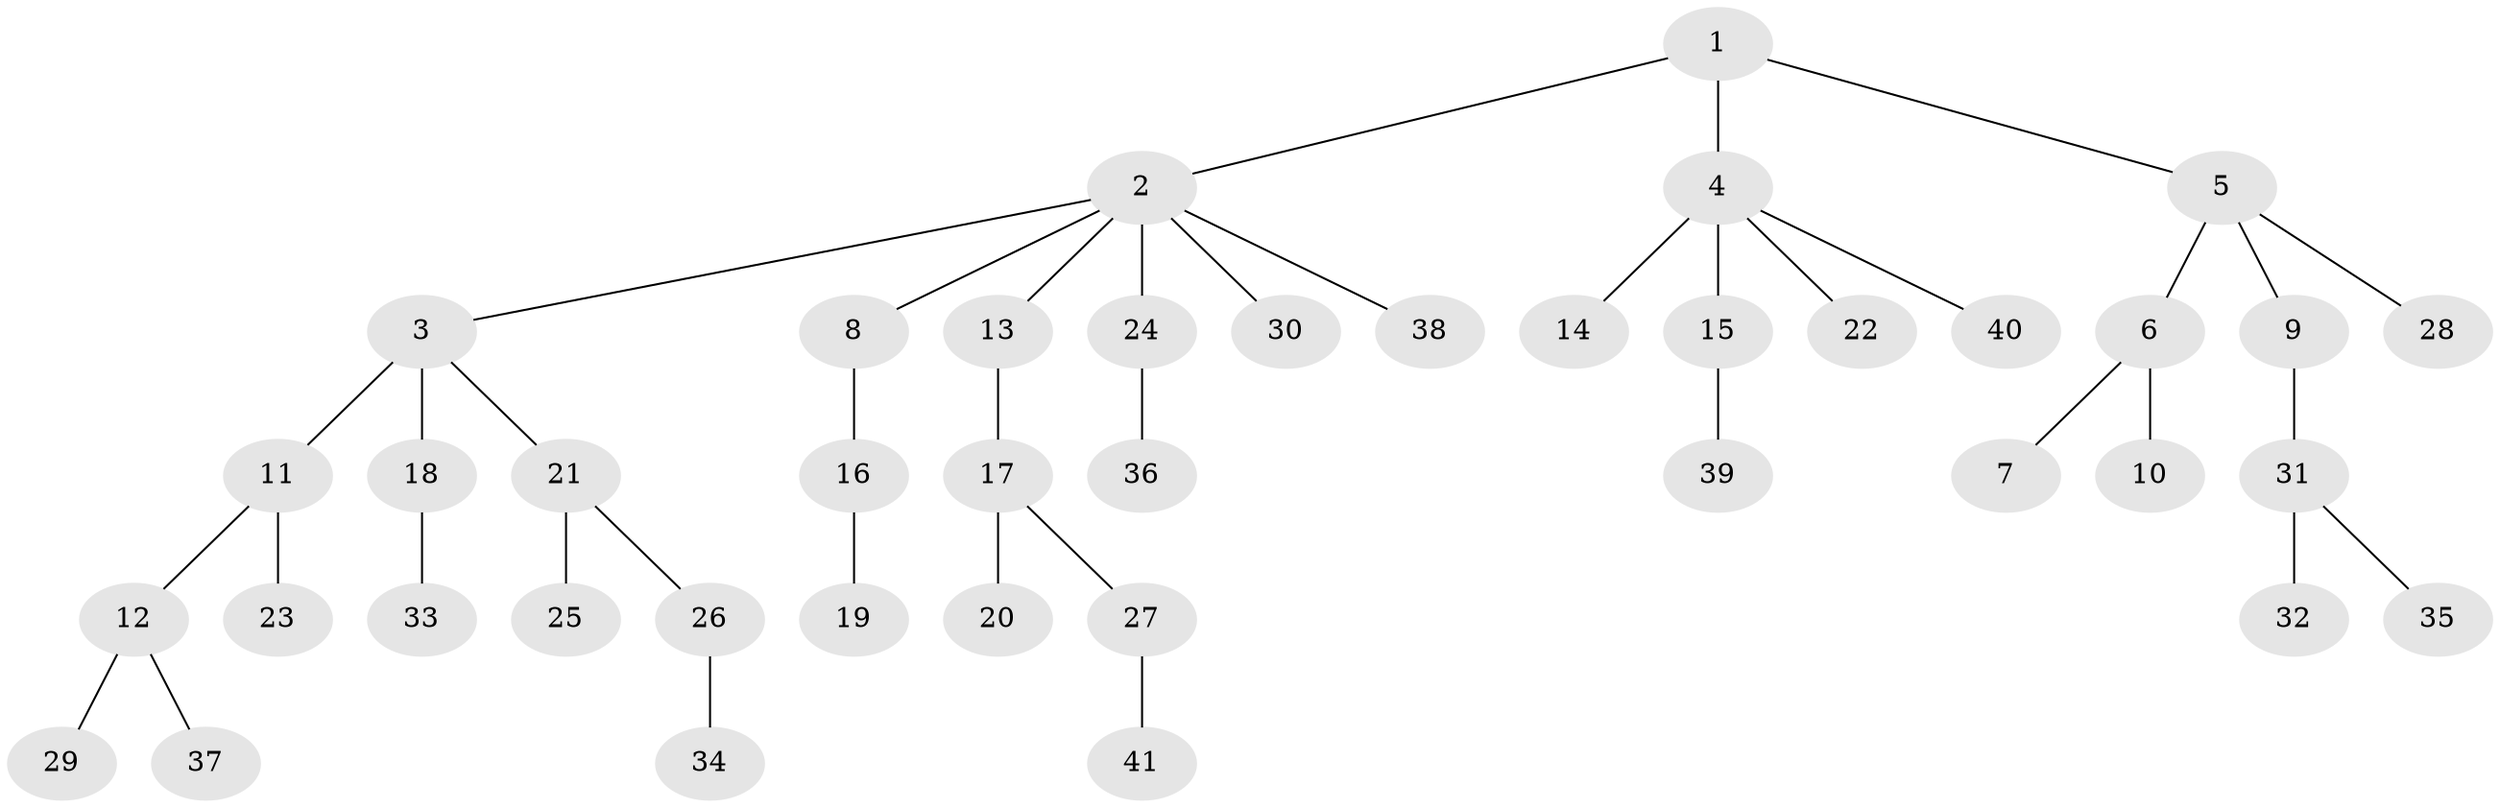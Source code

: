 // original degree distribution, {4: 0.09090909090909091, 8: 0.012987012987012988, 6: 0.025974025974025976, 1: 0.5324675324675324, 5: 0.012987012987012988, 3: 0.1038961038961039, 2: 0.22077922077922077}
// Generated by graph-tools (version 1.1) at 2025/36/03/09/25 02:36:29]
// undirected, 41 vertices, 40 edges
graph export_dot {
graph [start="1"]
  node [color=gray90,style=filled];
  1;
  2;
  3;
  4;
  5;
  6;
  7;
  8;
  9;
  10;
  11;
  12;
  13;
  14;
  15;
  16;
  17;
  18;
  19;
  20;
  21;
  22;
  23;
  24;
  25;
  26;
  27;
  28;
  29;
  30;
  31;
  32;
  33;
  34;
  35;
  36;
  37;
  38;
  39;
  40;
  41;
  1 -- 2 [weight=1.0];
  1 -- 4 [weight=1.0];
  1 -- 5 [weight=1.0];
  2 -- 3 [weight=1.0];
  2 -- 8 [weight=1.0];
  2 -- 13 [weight=1.0];
  2 -- 24 [weight=1.0];
  2 -- 30 [weight=1.0];
  2 -- 38 [weight=1.0];
  3 -- 11 [weight=1.0];
  3 -- 18 [weight=2.0];
  3 -- 21 [weight=1.0];
  4 -- 14 [weight=2.0];
  4 -- 15 [weight=1.0];
  4 -- 22 [weight=1.0];
  4 -- 40 [weight=1.0];
  5 -- 6 [weight=1.0];
  5 -- 9 [weight=1.0];
  5 -- 28 [weight=1.0];
  6 -- 7 [weight=1.0];
  6 -- 10 [weight=3.0];
  8 -- 16 [weight=1.0];
  9 -- 31 [weight=1.0];
  11 -- 12 [weight=1.0];
  11 -- 23 [weight=1.0];
  12 -- 29 [weight=1.0];
  12 -- 37 [weight=1.0];
  13 -- 17 [weight=1.0];
  15 -- 39 [weight=1.0];
  16 -- 19 [weight=1.0];
  17 -- 20 [weight=1.0];
  17 -- 27 [weight=1.0];
  18 -- 33 [weight=1.0];
  21 -- 25 [weight=1.0];
  21 -- 26 [weight=1.0];
  24 -- 36 [weight=1.0];
  26 -- 34 [weight=2.0];
  27 -- 41 [weight=1.0];
  31 -- 32 [weight=3.0];
  31 -- 35 [weight=1.0];
}
